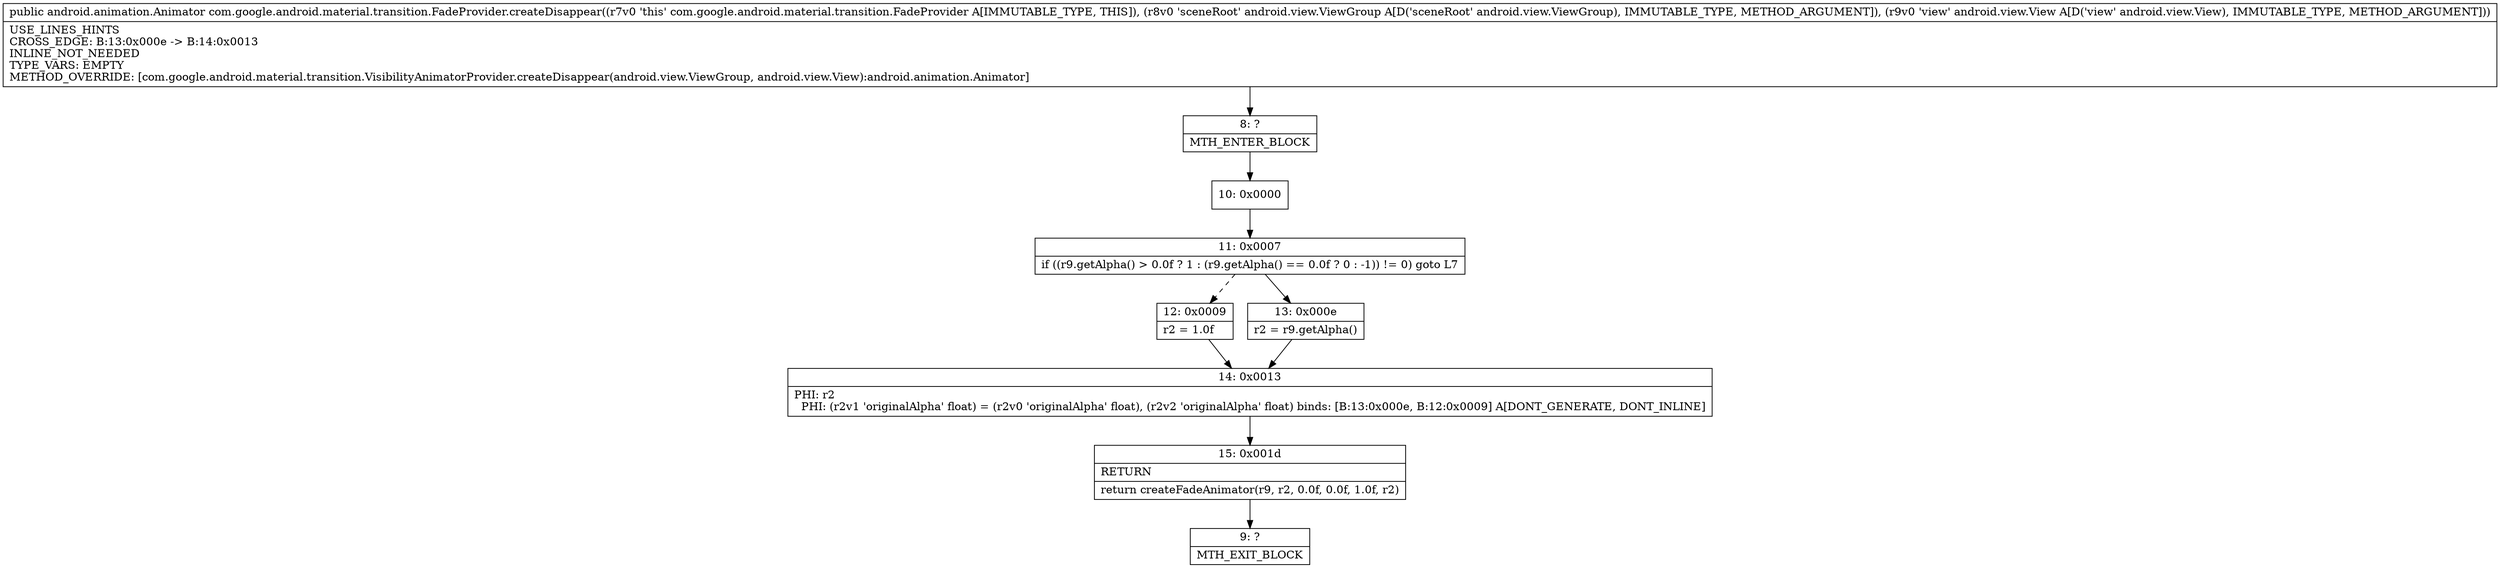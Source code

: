 digraph "CFG forcom.google.android.material.transition.FadeProvider.createDisappear(Landroid\/view\/ViewGroup;Landroid\/view\/View;)Landroid\/animation\/Animator;" {
Node_8 [shape=record,label="{8\:\ ?|MTH_ENTER_BLOCK\l}"];
Node_10 [shape=record,label="{10\:\ 0x0000}"];
Node_11 [shape=record,label="{11\:\ 0x0007|if ((r9.getAlpha() \> 0.0f ? 1 : (r9.getAlpha() == 0.0f ? 0 : \-1)) != 0) goto L7\l}"];
Node_12 [shape=record,label="{12\:\ 0x0009|r2 = 1.0f\l}"];
Node_14 [shape=record,label="{14\:\ 0x0013|PHI: r2 \l  PHI: (r2v1 'originalAlpha' float) = (r2v0 'originalAlpha' float), (r2v2 'originalAlpha' float) binds: [B:13:0x000e, B:12:0x0009] A[DONT_GENERATE, DONT_INLINE]\l}"];
Node_15 [shape=record,label="{15\:\ 0x001d|RETURN\l|return createFadeAnimator(r9, r2, 0.0f, 0.0f, 1.0f, r2)\l}"];
Node_9 [shape=record,label="{9\:\ ?|MTH_EXIT_BLOCK\l}"];
Node_13 [shape=record,label="{13\:\ 0x000e|r2 = r9.getAlpha()\l}"];
MethodNode[shape=record,label="{public android.animation.Animator com.google.android.material.transition.FadeProvider.createDisappear((r7v0 'this' com.google.android.material.transition.FadeProvider A[IMMUTABLE_TYPE, THIS]), (r8v0 'sceneRoot' android.view.ViewGroup A[D('sceneRoot' android.view.ViewGroup), IMMUTABLE_TYPE, METHOD_ARGUMENT]), (r9v0 'view' android.view.View A[D('view' android.view.View), IMMUTABLE_TYPE, METHOD_ARGUMENT]))  | USE_LINES_HINTS\lCROSS_EDGE: B:13:0x000e \-\> B:14:0x0013\lINLINE_NOT_NEEDED\lTYPE_VARS: EMPTY\lMETHOD_OVERRIDE: [com.google.android.material.transition.VisibilityAnimatorProvider.createDisappear(android.view.ViewGroup, android.view.View):android.animation.Animator]\l}"];
MethodNode -> Node_8;Node_8 -> Node_10;
Node_10 -> Node_11;
Node_11 -> Node_12[style=dashed];
Node_11 -> Node_13;
Node_12 -> Node_14;
Node_14 -> Node_15;
Node_15 -> Node_9;
Node_13 -> Node_14;
}

